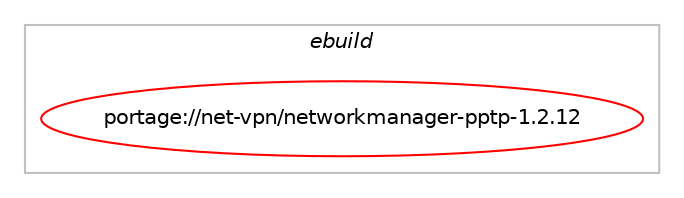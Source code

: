 digraph prolog {

# *************
# Graph options
# *************

newrank=true;
concentrate=true;
compound=true;
graph [rankdir=LR,fontname=Helvetica,fontsize=10,ranksep=1.5];#, ranksep=2.5, nodesep=0.2];
edge  [arrowhead=vee];
node  [fontname=Helvetica,fontsize=10];

# **********
# The ebuild
# **********

subgraph cluster_leftcol {
color=gray;
label=<<i>ebuild</i>>;
id [label="portage://net-vpn/networkmanager-pptp-1.2.12", color=red, width=4, href="../net-vpn/networkmanager-pptp-1.2.12.svg"];
}

# ****************
# The dependencies
# ****************

subgraph cluster_midcol {
color=gray;
label=<<i>dependencies</i>>;
subgraph cluster_compile {
fillcolor="#eeeeee";
style=filled;
label=<<i>compile</i>>;
# *** BEGIN UNKNOWN DEPENDENCY TYPE (TODO) ***
# id -> equal(use_conditional_group(positive,gtk,portage://net-vpn/networkmanager-pptp-1.2.12,[package_dependency(portage://net-vpn/networkmanager-pptp-1.2.12,install,no,x11-libs,gtk+,greaterequal,[3.4,,,3.4],[slot(3)],[]),package_dependency(portage://net-vpn/networkmanager-pptp-1.2.12,install,no,app-crypt,libsecret,greaterequal,[0.18,,,0.18],[],[]),package_dependency(portage://net-vpn/networkmanager-pptp-1.2.12,install,no,gui-libs,gtk,greaterequal,[4.0,,,4.0],[slot(4)],[]),package_dependency(portage://net-vpn/networkmanager-pptp-1.2.12,install,no,net-libs,libnma,greaterequal,[1.8.36,,,1.8.36],[],[])]))
# *** END UNKNOWN DEPENDENCY TYPE (TODO) ***

# *** BEGIN UNKNOWN DEPENDENCY TYPE (TODO) ***
# id -> equal(package_dependency(portage://net-vpn/networkmanager-pptp-1.2.12,install,no,dev-libs,dbus-glib,greaterequal,[0.74,,,0.74],[],[]))
# *** END UNKNOWN DEPENDENCY TYPE (TODO) ***

# *** BEGIN UNKNOWN DEPENDENCY TYPE (TODO) ***
# id -> equal(package_dependency(portage://net-vpn/networkmanager-pptp-1.2.12,install,no,dev-libs,glib,greaterequal,[2.34,,,2.34],[slot(2)],[]))
# *** END UNKNOWN DEPENDENCY TYPE (TODO) ***

# *** BEGIN UNKNOWN DEPENDENCY TYPE (TODO) ***
# id -> equal(package_dependency(portage://net-vpn/networkmanager-pptp-1.2.12,install,no,net-dialup,ppp,none,[,,],any_same_slot,[]))
# *** END UNKNOWN DEPENDENCY TYPE (TODO) ***

# *** BEGIN UNKNOWN DEPENDENCY TYPE (TODO) ***
# id -> equal(package_dependency(portage://net-vpn/networkmanager-pptp-1.2.12,install,no,net-dialup,pptpclient,none,[,,],[],[]))
# *** END UNKNOWN DEPENDENCY TYPE (TODO) ***

# *** BEGIN UNKNOWN DEPENDENCY TYPE (TODO) ***
# id -> equal(package_dependency(portage://net-vpn/networkmanager-pptp-1.2.12,install,no,net-misc,networkmanager,greaterequal,[1.2.0,,,1.2.0],any_same_slot,[]))
# *** END UNKNOWN DEPENDENCY TYPE (TODO) ***

}
subgraph cluster_compileandrun {
fillcolor="#eeeeee";
style=filled;
label=<<i>compile and run</i>>;
}
subgraph cluster_run {
fillcolor="#eeeeee";
style=filled;
label=<<i>run</i>>;
# *** BEGIN UNKNOWN DEPENDENCY TYPE (TODO) ***
# id -> equal(use_conditional_group(positive,gtk,portage://net-vpn/networkmanager-pptp-1.2.12,[package_dependency(portage://net-vpn/networkmanager-pptp-1.2.12,run,no,x11-libs,gtk+,greaterequal,[3.4,,,3.4],[slot(3)],[]),package_dependency(portage://net-vpn/networkmanager-pptp-1.2.12,run,no,app-crypt,libsecret,greaterequal,[0.18,,,0.18],[],[]),package_dependency(portage://net-vpn/networkmanager-pptp-1.2.12,run,no,gui-libs,gtk,greaterequal,[4.0,,,4.0],[slot(4)],[]),package_dependency(portage://net-vpn/networkmanager-pptp-1.2.12,run,no,net-libs,libnma,greaterequal,[1.8.36,,,1.8.36],[],[])]))
# *** END UNKNOWN DEPENDENCY TYPE (TODO) ***

# *** BEGIN UNKNOWN DEPENDENCY TYPE (TODO) ***
# id -> equal(package_dependency(portage://net-vpn/networkmanager-pptp-1.2.12,run,no,dev-libs,dbus-glib,greaterequal,[0.74,,,0.74],[],[]))
# *** END UNKNOWN DEPENDENCY TYPE (TODO) ***

# *** BEGIN UNKNOWN DEPENDENCY TYPE (TODO) ***
# id -> equal(package_dependency(portage://net-vpn/networkmanager-pptp-1.2.12,run,no,dev-libs,glib,greaterequal,[2.34,,,2.34],[slot(2)],[]))
# *** END UNKNOWN DEPENDENCY TYPE (TODO) ***

# *** BEGIN UNKNOWN DEPENDENCY TYPE (TODO) ***
# id -> equal(package_dependency(portage://net-vpn/networkmanager-pptp-1.2.12,run,no,net-dialup,ppp,none,[,,],any_same_slot,[]))
# *** END UNKNOWN DEPENDENCY TYPE (TODO) ***

# *** BEGIN UNKNOWN DEPENDENCY TYPE (TODO) ***
# id -> equal(package_dependency(portage://net-vpn/networkmanager-pptp-1.2.12,run,no,net-dialup,pptpclient,none,[,,],[],[]))
# *** END UNKNOWN DEPENDENCY TYPE (TODO) ***

# *** BEGIN UNKNOWN DEPENDENCY TYPE (TODO) ***
# id -> equal(package_dependency(portage://net-vpn/networkmanager-pptp-1.2.12,run,no,net-misc,networkmanager,greaterequal,[1.2.0,,,1.2.0],any_same_slot,[]))
# *** END UNKNOWN DEPENDENCY TYPE (TODO) ***

}
}

# **************
# The candidates
# **************

subgraph cluster_choices {
rank=same;
color=gray;
label=<<i>candidates</i>>;

}

}
